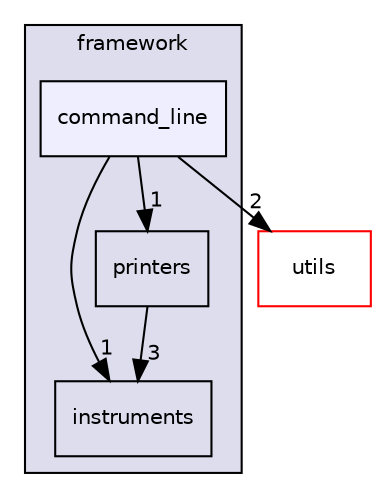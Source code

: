 digraph "tests/framework/command_line" {
  compound=true
  node [ fontsize="10", fontname="Helvetica"];
  edge [ labelfontsize="10", labelfontname="Helvetica"];
  subgraph clusterdir_9e71e2da941d3cafc4d98a9f6ae3de4f {
    graph [ bgcolor="#ddddee", pencolor="black", label="framework" fontname="Helvetica", fontsize="10", URL="dir_9e71e2da941d3cafc4d98a9f6ae3de4f.xhtml"]
  dir_4efd0ee2ecda32567e74991b08d544ea [shape=box label="instruments" URL="dir_4efd0ee2ecda32567e74991b08d544ea.xhtml"];
  dir_68cb0bded1cc5601c88ddaacbb31e482 [shape=box label="printers" URL="dir_68cb0bded1cc5601c88ddaacbb31e482.xhtml"];
  dir_d247c927d0dc22626cf668ab2bd7f080 [shape=box, label="command_line", style="filled", fillcolor="#eeeeff", pencolor="black", URL="dir_d247c927d0dc22626cf668ab2bd7f080.xhtml"];
  }
  dir_cbdb8362360e11eafe2fa3bc74cf0ffd [shape=box label="utils" fillcolor="white" style="filled" color="red" URL="dir_cbdb8362360e11eafe2fa3bc74cf0ffd.xhtml"];
  dir_68cb0bded1cc5601c88ddaacbb31e482->dir_4efd0ee2ecda32567e74991b08d544ea [headlabel="3", labeldistance=1.5 headhref="dir_000047_000557.xhtml"];
  dir_d247c927d0dc22626cf668ab2bd7f080->dir_4efd0ee2ecda32567e74991b08d544ea [headlabel="1", labeldistance=1.5 headhref="dir_000555_000557.xhtml"];
  dir_d247c927d0dc22626cf668ab2bd7f080->dir_68cb0bded1cc5601c88ddaacbb31e482 [headlabel="1", labeldistance=1.5 headhref="dir_000555_000047.xhtml"];
  dir_d247c927d0dc22626cf668ab2bd7f080->dir_cbdb8362360e11eafe2fa3bc74cf0ffd [headlabel="2", labeldistance=1.5 headhref="dir_000555_000041.xhtml"];
}
